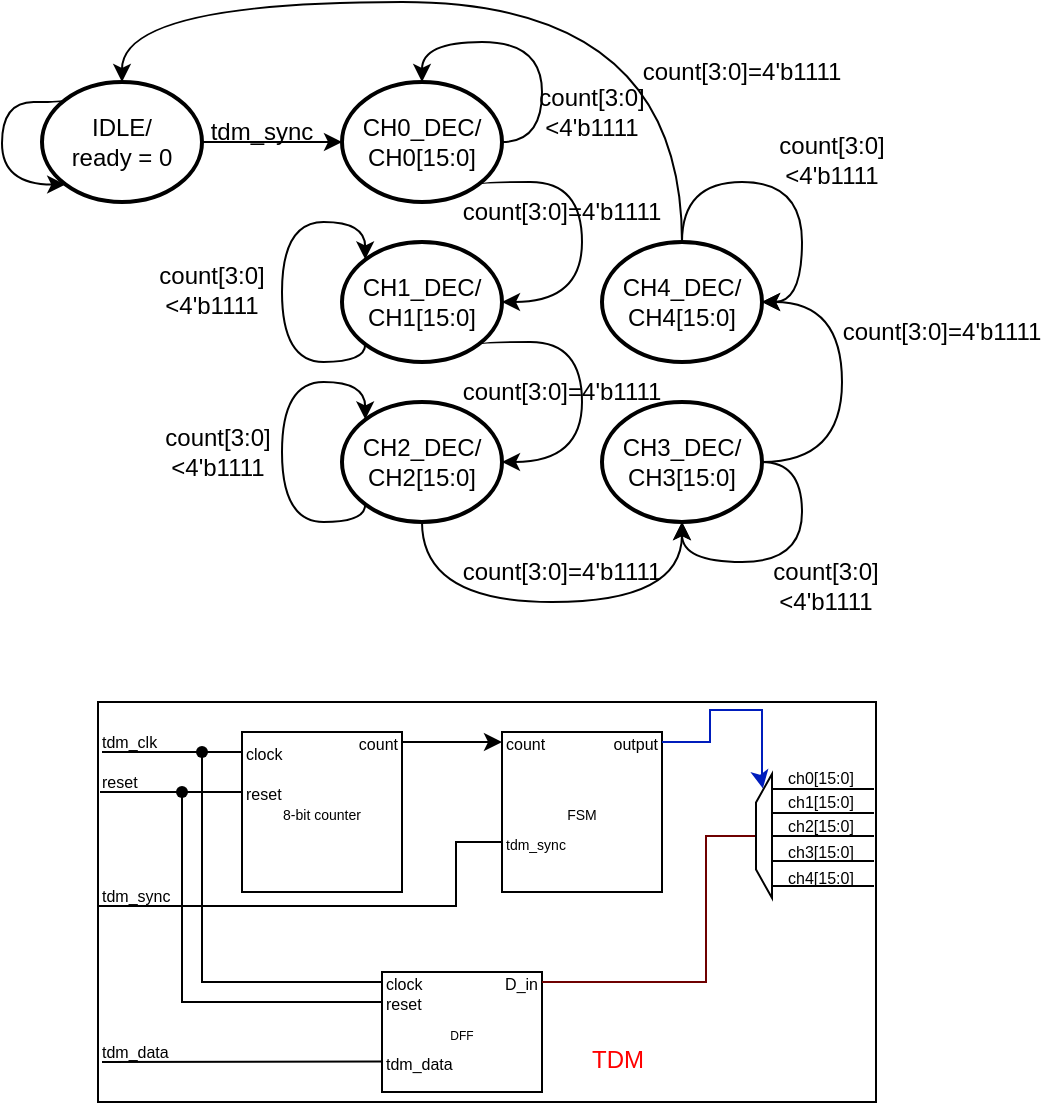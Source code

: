 <mxfile version="22.1.0" type="github">
  <diagram id="pO2yckjJLUHZ3hkfKYDs" name="Page-1">
    <mxGraphModel dx="1195" dy="1442" grid="1" gridSize="1" guides="1" tooltips="1" connect="1" arrows="1" fold="1" page="1" pageScale="1" pageWidth="1169" pageHeight="827" math="0" shadow="0">
      <root>
        <mxCell id="0" />
        <mxCell id="1" parent="0" />
        <mxCell id="-irzvPiJJPFumrXj4F0A-79" value="IDLE/&lt;br&gt;ready = 0" style="strokeWidth=2;html=1;shape=mxgraph.flowchart.start_2;whiteSpace=wrap;movable=1;resizable=1;rotatable=1;deletable=1;editable=1;locked=0;connectable=1;" parent="1" vertex="1">
          <mxGeometry x="300" y="30" width="80" height="60" as="geometry" />
        </mxCell>
        <mxCell id="-irzvPiJJPFumrXj4F0A-80" value="CH0_DEC/&lt;br&gt;CH0[15:0]" style="strokeWidth=2;html=1;shape=mxgraph.flowchart.start_2;whiteSpace=wrap;movable=1;resizable=1;rotatable=1;deletable=1;editable=1;locked=0;connectable=1;" parent="1" vertex="1">
          <mxGeometry x="450" y="30" width="80" height="60" as="geometry" />
        </mxCell>
        <mxCell id="-irzvPiJJPFumrXj4F0A-81" value="CH1_DEC/&lt;br&gt;CH1[15:0]" style="strokeWidth=2;html=1;shape=mxgraph.flowchart.start_2;whiteSpace=wrap;movable=1;resizable=1;rotatable=1;deletable=1;editable=1;locked=0;connectable=1;" parent="1" vertex="1">
          <mxGeometry x="450" y="110" width="80" height="60" as="geometry" />
        </mxCell>
        <mxCell id="-irzvPiJJPFumrXj4F0A-82" value="CH4_DEC/&lt;br&gt;CH4[15:0]" style="strokeWidth=2;html=1;shape=mxgraph.flowchart.start_2;whiteSpace=wrap;movable=1;resizable=1;rotatable=1;deletable=1;editable=1;locked=0;connectable=1;" parent="1" vertex="1">
          <mxGeometry x="580" y="110" width="80" height="60" as="geometry" />
        </mxCell>
        <mxCell id="-irzvPiJJPFumrXj4F0A-83" value="CH3_DEC/&lt;br&gt;CH3[15:0]" style="strokeWidth=2;html=1;shape=mxgraph.flowchart.start_2;whiteSpace=wrap;movable=1;resizable=1;rotatable=1;deletable=1;editable=1;locked=0;connectable=1;" parent="1" vertex="1">
          <mxGeometry x="580" y="190" width="80" height="60" as="geometry" />
        </mxCell>
        <mxCell id="-irzvPiJJPFumrXj4F0A-84" value="CH2_DEC/&lt;br&gt;CH2[15:0]" style="strokeWidth=2;html=1;shape=mxgraph.flowchart.start_2;whiteSpace=wrap;movable=1;resizable=1;rotatable=1;deletable=1;editable=1;locked=0;connectable=1;" parent="1" vertex="1">
          <mxGeometry x="450" y="190" width="80" height="60" as="geometry" />
        </mxCell>
        <mxCell id="-irzvPiJJPFumrXj4F0A-85" value="" style="endArrow=classic;html=1;rounded=0;edgeStyle=orthogonalEdgeStyle;curved=1;entryX=1;entryY=0.5;entryDx=0;entryDy=0;entryPerimeter=0;exitX=0.855;exitY=0.855;exitDx=0;exitDy=0;exitPerimeter=0;movable=1;resizable=1;rotatable=1;deletable=1;editable=1;locked=0;connectable=1;" parent="1" source="-irzvPiJJPFumrXj4F0A-80" target="-irzvPiJJPFumrXj4F0A-81" edge="1">
          <mxGeometry width="50" height="50" relative="1" as="geometry">
            <mxPoint x="580" y="50" as="sourcePoint" />
            <mxPoint x="676" y="50" as="targetPoint" />
            <Array as="points">
              <mxPoint x="518" y="80" />
              <mxPoint x="570" y="80" />
              <mxPoint x="570" y="140" />
            </Array>
          </mxGeometry>
        </mxCell>
        <mxCell id="-irzvPiJJPFumrXj4F0A-86" value="" style="endArrow=classic;html=1;rounded=0;edgeStyle=orthogonalEdgeStyle;curved=1;entryX=1;entryY=0.5;entryDx=0;entryDy=0;entryPerimeter=0;exitX=0.855;exitY=0.855;exitDx=0;exitDy=0;exitPerimeter=0;movable=1;resizable=1;rotatable=1;deletable=1;editable=1;locked=0;connectable=1;" parent="1" source="-irzvPiJJPFumrXj4F0A-81" target="-irzvPiJJPFumrXj4F0A-84" edge="1">
          <mxGeometry width="50" height="50" relative="1" as="geometry">
            <mxPoint x="530" y="160" as="sourcePoint" />
            <mxPoint x="530" y="240" as="targetPoint" />
            <Array as="points">
              <mxPoint x="518" y="160" />
              <mxPoint x="570" y="160" />
              <mxPoint x="570" y="220" />
            </Array>
          </mxGeometry>
        </mxCell>
        <mxCell id="-irzvPiJJPFumrXj4F0A-87" value="" style="endArrow=classic;html=1;rounded=0;edgeStyle=orthogonalEdgeStyle;curved=1;entryX=0.5;entryY=1;entryDx=0;entryDy=0;entryPerimeter=0;exitX=0.5;exitY=1;exitDx=0;exitDy=0;exitPerimeter=0;movable=1;resizable=1;rotatable=1;deletable=1;editable=1;locked=0;connectable=1;" parent="1" source="-irzvPiJJPFumrXj4F0A-84" target="-irzvPiJJPFumrXj4F0A-83" edge="1">
          <mxGeometry width="50" height="50" relative="1" as="geometry">
            <mxPoint x="528" y="171" as="sourcePoint" />
            <mxPoint x="540" y="230" as="targetPoint" />
            <Array as="points">
              <mxPoint x="490" y="290" />
              <mxPoint x="620" y="290" />
            </Array>
          </mxGeometry>
        </mxCell>
        <mxCell id="-irzvPiJJPFumrXj4F0A-88" value="" style="endArrow=classic;html=1;rounded=0;edgeStyle=orthogonalEdgeStyle;curved=1;exitX=1;exitY=0.5;exitDx=0;exitDy=0;exitPerimeter=0;entryX=1;entryY=0.5;entryDx=0;entryDy=0;entryPerimeter=0;movable=1;resizable=1;rotatable=1;deletable=1;editable=1;locked=0;connectable=1;" parent="1" source="-irzvPiJJPFumrXj4F0A-83" target="-irzvPiJJPFumrXj4F0A-82" edge="1">
          <mxGeometry width="50" height="50" relative="1" as="geometry">
            <mxPoint x="690" y="151" as="sourcePoint" />
            <mxPoint x="730" y="240" as="targetPoint" />
            <Array as="points">
              <mxPoint x="700" y="220" />
              <mxPoint x="700" y="140" />
            </Array>
          </mxGeometry>
        </mxCell>
        <mxCell id="-irzvPiJJPFumrXj4F0A-89" value="" style="endArrow=classic;html=1;rounded=0;entryX=0;entryY=0.5;entryDx=0;entryDy=0;entryPerimeter=0;exitX=1;exitY=0.5;exitDx=0;exitDy=0;exitPerimeter=0;movable=1;resizable=1;rotatable=1;deletable=1;editable=1;locked=0;connectable=1;" parent="1" source="-irzvPiJJPFumrXj4F0A-79" target="-irzvPiJJPFumrXj4F0A-80" edge="1">
          <mxGeometry width="50" height="50" relative="1" as="geometry">
            <mxPoint x="380" y="85" as="sourcePoint" />
            <mxPoint x="430" y="35" as="targetPoint" />
          </mxGeometry>
        </mxCell>
        <mxCell id="-irzvPiJJPFumrXj4F0A-90" value="" style="endArrow=classic;html=1;rounded=0;edgeStyle=orthogonalEdgeStyle;curved=1;exitX=0.5;exitY=0;exitDx=0;exitDy=0;exitPerimeter=0;entryX=0.5;entryY=0;entryDx=0;entryDy=0;entryPerimeter=0;movable=1;resizable=1;rotatable=1;deletable=1;editable=1;locked=0;connectable=1;" parent="1" source="-irzvPiJJPFumrXj4F0A-82" target="-irzvPiJJPFumrXj4F0A-79" edge="1">
          <mxGeometry width="50" height="50" relative="1" as="geometry">
            <mxPoint x="610" y="80" as="sourcePoint" />
            <mxPoint x="610" as="targetPoint" />
            <Array as="points">
              <mxPoint x="620" y="-10" />
              <mxPoint x="340" y="-10" />
            </Array>
          </mxGeometry>
        </mxCell>
        <mxCell id="-irzvPiJJPFumrXj4F0A-91" value="tdm_sync" style="text;html=1;strokeColor=none;fillColor=none;align=center;verticalAlign=middle;whiteSpace=wrap;rounded=0;movable=1;resizable=1;rotatable=1;deletable=1;editable=1;locked=0;connectable=1;" parent="1" vertex="1">
          <mxGeometry x="380" y="40" width="60" height="30" as="geometry" />
        </mxCell>
        <mxCell id="-irzvPiJJPFumrXj4F0A-92" value="" style="endArrow=classic;html=1;rounded=0;edgeStyle=orthogonalEdgeStyle;curved=1;entryX=0.145;entryY=0.855;entryDx=0;entryDy=0;entryPerimeter=0;exitX=0.145;exitY=0.145;exitDx=0;exitDy=0;exitPerimeter=0;movable=1;resizable=1;rotatable=1;deletable=1;editable=1;locked=0;connectable=1;" parent="1" source="-irzvPiJJPFumrXj4F0A-79" target="-irzvPiJJPFumrXj4F0A-79" edge="1">
          <mxGeometry width="50" height="50" relative="1" as="geometry">
            <mxPoint x="169.97" y="140" as="sourcePoint" />
            <mxPoint x="299.97" y="140" as="targetPoint" />
            <Array as="points">
              <mxPoint x="312" y="40" />
              <mxPoint x="280" y="40" />
              <mxPoint x="280" y="81" />
            </Array>
          </mxGeometry>
        </mxCell>
        <mxCell id="-irzvPiJJPFumrXj4F0A-95" value="count[3:0]=4&#39;b1111" style="text;html=1;strokeColor=none;fillColor=none;align=center;verticalAlign=middle;whiteSpace=wrap;rounded=0;movable=1;resizable=1;rotatable=1;deletable=1;editable=1;locked=0;connectable=1;" parent="1" vertex="1">
          <mxGeometry x="530" y="80" width="60" height="30" as="geometry" />
        </mxCell>
        <mxCell id="-irzvPiJJPFumrXj4F0A-96" value="count[3:0]=4&#39;b1111" style="text;html=1;strokeColor=none;fillColor=none;align=center;verticalAlign=middle;whiteSpace=wrap;rounded=0;movable=1;resizable=1;rotatable=1;deletable=1;editable=1;locked=0;connectable=1;" parent="1" vertex="1">
          <mxGeometry x="530" y="170" width="60" height="30" as="geometry" />
        </mxCell>
        <mxCell id="-irzvPiJJPFumrXj4F0A-97" value="count[3:0]=4&#39;b1111" style="text;html=1;strokeColor=none;fillColor=none;align=center;verticalAlign=middle;whiteSpace=wrap;rounded=0;movable=1;resizable=1;rotatable=1;deletable=1;editable=1;locked=0;connectable=1;" parent="1" vertex="1">
          <mxGeometry x="530" y="260" width="60" height="30" as="geometry" />
        </mxCell>
        <mxCell id="-irzvPiJJPFumrXj4F0A-98" value="count[3:0]=4&#39;b1111" style="text;html=1;strokeColor=none;fillColor=none;align=center;verticalAlign=middle;whiteSpace=wrap;rounded=0;movable=1;resizable=1;rotatable=1;deletable=1;editable=1;locked=0;connectable=1;" parent="1" vertex="1">
          <mxGeometry x="720" y="140" width="60" height="30" as="geometry" />
        </mxCell>
        <mxCell id="-irzvPiJJPFumrXj4F0A-99" value="count[3:0]=4&#39;b1111" style="text;html=1;strokeColor=none;fillColor=none;align=center;verticalAlign=middle;whiteSpace=wrap;rounded=0;movable=1;resizable=1;rotatable=1;deletable=1;editable=1;locked=0;connectable=1;" parent="1" vertex="1">
          <mxGeometry x="620" y="10" width="60" height="30" as="geometry" />
        </mxCell>
        <mxCell id="-irzvPiJJPFumrXj4F0A-100" value="" style="endArrow=classic;html=1;rounded=0;edgeStyle=orthogonalEdgeStyle;curved=1;exitX=1;exitY=0.5;exitDx=0;exitDy=0;exitPerimeter=0;entryX=0.5;entryY=0;entryDx=0;entryDy=0;entryPerimeter=0;movable=1;resizable=1;rotatable=1;deletable=1;editable=1;locked=0;connectable=1;" parent="1" source="-irzvPiJJPFumrXj4F0A-80" target="-irzvPiJJPFumrXj4F0A-80" edge="1">
          <mxGeometry width="50" height="50" relative="1" as="geometry">
            <mxPoint x="630" y="120" as="sourcePoint" />
            <mxPoint x="350" y="40" as="targetPoint" />
            <Array as="points">
              <mxPoint x="550" y="60" />
              <mxPoint x="550" y="10" />
              <mxPoint x="490" y="10" />
            </Array>
          </mxGeometry>
        </mxCell>
        <mxCell id="-irzvPiJJPFumrXj4F0A-101" value="" style="endArrow=classic;html=1;rounded=0;edgeStyle=orthogonalEdgeStyle;curved=1;exitX=0.145;exitY=0.855;exitDx=0;exitDy=0;exitPerimeter=0;entryX=0.145;entryY=0.145;entryDx=0;entryDy=0;entryPerimeter=0;movable=1;resizable=1;rotatable=1;deletable=1;editable=1;locked=0;connectable=1;" parent="1" source="-irzvPiJJPFumrXj4F0A-81" target="-irzvPiJJPFumrXj4F0A-81" edge="1">
          <mxGeometry width="50" height="50" relative="1" as="geometry">
            <mxPoint x="400.03" y="260" as="sourcePoint" />
            <mxPoint x="360.03" y="230" as="targetPoint" />
            <Array as="points">
              <mxPoint x="462" y="170" />
              <mxPoint x="420" y="170" />
              <mxPoint x="420" y="100" />
              <mxPoint x="462" y="100" />
            </Array>
          </mxGeometry>
        </mxCell>
        <mxCell id="-irzvPiJJPFumrXj4F0A-102" value="" style="endArrow=classic;html=1;rounded=0;edgeStyle=orthogonalEdgeStyle;curved=1;exitX=0.145;exitY=0.855;exitDx=0;exitDy=0;exitPerimeter=0;entryX=0.145;entryY=0.145;entryDx=0;entryDy=0;entryPerimeter=0;movable=1;resizable=1;rotatable=1;deletable=1;editable=1;locked=0;connectable=1;" parent="1" source="-irzvPiJJPFumrXj4F0A-84" target="-irzvPiJJPFumrXj4F0A-84" edge="1">
          <mxGeometry width="50" height="50" relative="1" as="geometry">
            <mxPoint x="440" y="241" as="sourcePoint" />
            <mxPoint x="440" y="199" as="targetPoint" />
            <Array as="points">
              <mxPoint x="462" y="250" />
              <mxPoint x="420" y="250" />
              <mxPoint x="420" y="180" />
              <mxPoint x="462" y="180" />
            </Array>
          </mxGeometry>
        </mxCell>
        <mxCell id="-irzvPiJJPFumrXj4F0A-103" value="" style="endArrow=classic;html=1;rounded=0;edgeStyle=orthogonalEdgeStyle;curved=1;exitX=1;exitY=0.5;exitDx=0;exitDy=0;exitPerimeter=0;entryX=0.5;entryY=1;entryDx=0;entryDy=0;entryPerimeter=0;movable=1;resizable=1;rotatable=1;deletable=1;editable=1;locked=0;connectable=1;" parent="1" source="-irzvPiJJPFumrXj4F0A-83" target="-irzvPiJJPFumrXj4F0A-83" edge="1">
          <mxGeometry width="50" height="50" relative="1" as="geometry">
            <mxPoint x="740" y="220" as="sourcePoint" />
            <mxPoint x="700" y="190" as="targetPoint" />
            <Array as="points">
              <mxPoint x="680" y="220" />
              <mxPoint x="680" y="270" />
              <mxPoint x="620" y="270" />
            </Array>
          </mxGeometry>
        </mxCell>
        <mxCell id="-irzvPiJJPFumrXj4F0A-104" value="" style="endArrow=classic;html=1;rounded=0;edgeStyle=orthogonalEdgeStyle;curved=1;exitX=0.5;exitY=0;exitDx=0;exitDy=0;exitPerimeter=0;entryX=1;entryY=0.5;entryDx=0;entryDy=0;entryPerimeter=0;movable=1;resizable=1;rotatable=1;deletable=1;editable=1;locked=0;connectable=1;" parent="1" source="-irzvPiJJPFumrXj4F0A-82" target="-irzvPiJJPFumrXj4F0A-82" edge="1">
          <mxGeometry width="50" height="50" relative="1" as="geometry">
            <mxPoint x="710" y="70" as="sourcePoint" />
            <mxPoint x="670" y="100" as="targetPoint" />
            <Array as="points">
              <mxPoint x="620" y="80" />
              <mxPoint x="680" y="80" />
              <mxPoint x="680" y="140" />
            </Array>
          </mxGeometry>
        </mxCell>
        <mxCell id="-irzvPiJJPFumrXj4F0A-75" value="" style="rounded=0;whiteSpace=wrap;html=1;" parent="1" vertex="1">
          <mxGeometry x="328" y="340" width="389" height="200" as="geometry" />
        </mxCell>
        <mxCell id="-irzvPiJJPFumrXj4F0A-76" value="&lt;font style=&quot;font-size: 7px;&quot;&gt;FSM&lt;/font&gt;" style="rounded=0;whiteSpace=wrap;html=1;movable=1;resizable=1;rotatable=1;deletable=1;editable=1;locked=0;connectable=1;container=0;" parent="1" vertex="1">
          <mxGeometry x="530" y="355" width="80" height="80" as="geometry" />
        </mxCell>
        <mxCell id="-irzvPiJJPFumrXj4F0A-78" value="&lt;font style=&quot;font-size: 8px;&quot;&gt;count&lt;/font&gt;" style="text;html=1;strokeColor=none;fillColor=none;align=left;verticalAlign=middle;whiteSpace=wrap;rounded=0;movable=1;resizable=1;rotatable=1;deletable=1;editable=1;locked=0;connectable=1;container=0;" parent="1" vertex="1">
          <mxGeometry x="530" y="355" width="60" height="10" as="geometry" />
        </mxCell>
        <mxCell id="-irzvPiJJPFumrXj4F0A-105" value="&lt;font style=&quot;font-size: 7px;&quot;&gt;tdm_sync&lt;/font&gt;" style="text;html=1;strokeColor=none;fillColor=none;align=left;verticalAlign=middle;whiteSpace=wrap;rounded=0;movable=1;resizable=1;rotatable=1;deletable=1;editable=1;locked=0;connectable=1;container=0;" parent="1" vertex="1">
          <mxGeometry x="530" y="405" width="60" height="10" as="geometry" />
        </mxCell>
        <mxCell id="PHXaZqlkiY236tPAjjlE-12" style="edgeStyle=orthogonalEdgeStyle;rounded=0;orthogonalLoop=1;jettySize=auto;html=1;exitX=1;exitY=0.5;exitDx=0;exitDy=0;fillColor=#0050ef;strokeColor=#001DBC;entryX=0.116;entryY=0.427;entryDx=0;entryDy=0;entryPerimeter=0;" edge="1" parent="1" source="-irzvPiJJPFumrXj4F0A-106" target="PHXaZqlkiY236tPAjjlE-14">
          <mxGeometry relative="1" as="geometry">
            <mxPoint x="597" y="347" as="sourcePoint" />
            <mxPoint x="635" y="389" as="targetPoint" />
            <Array as="points">
              <mxPoint x="634" y="360" />
              <mxPoint x="634" y="344" />
              <mxPoint x="660" y="344" />
              <mxPoint x="660" y="381" />
              <mxPoint x="660" y="381" />
            </Array>
          </mxGeometry>
        </mxCell>
        <mxCell id="-irzvPiJJPFumrXj4F0A-106" value="&lt;font style=&quot;font-size: 8px;&quot;&gt;output&lt;/font&gt;" style="text;html=1;strokeColor=none;fillColor=none;align=right;verticalAlign=middle;whiteSpace=wrap;rounded=0;movable=1;resizable=1;rotatable=1;deletable=1;editable=1;locked=0;connectable=1;container=0;" parent="1" vertex="1">
          <mxGeometry x="550" y="355" width="60" height="10" as="geometry" />
        </mxCell>
        <mxCell id="-irzvPiJJPFumrXj4F0A-117" value="&lt;font style=&quot;font-size: 6px;&quot;&gt;DFF&lt;/font&gt;" style="rounded=0;whiteSpace=wrap;html=1;movable=1;resizable=1;rotatable=1;deletable=1;editable=1;locked=0;connectable=1;container=0;" parent="1" vertex="1">
          <mxGeometry x="470" y="475" width="80" height="60" as="geometry" />
        </mxCell>
        <mxCell id="-irzvPiJJPFumrXj4F0A-118" value="&lt;font style=&quot;font-size: 7px;&quot;&gt;8-bit counter&lt;/font&gt;" style="rounded=0;whiteSpace=wrap;html=1;movable=1;resizable=1;rotatable=1;deletable=1;editable=1;locked=0;connectable=1;container=0;" parent="1" vertex="1">
          <mxGeometry x="400" y="355" width="80" height="80" as="geometry" />
        </mxCell>
        <mxCell id="-irzvPiJJPFumrXj4F0A-119" value="&lt;font style=&quot;font-size: 8px;&quot;&gt;clock&lt;/font&gt;" style="text;html=1;strokeColor=none;fillColor=none;align=left;verticalAlign=middle;whiteSpace=wrap;rounded=0;movable=1;resizable=1;rotatable=1;deletable=1;editable=1;locked=0;connectable=1;container=0;" parent="1" vertex="1">
          <mxGeometry x="400" y="360" width="60" height="10" as="geometry" />
        </mxCell>
        <mxCell id="-irzvPiJJPFumrXj4F0A-120" value="&lt;span style=&quot;font-size: 8px;&quot;&gt;reset&lt;/span&gt;" style="text;html=1;strokeColor=none;fillColor=none;align=left;verticalAlign=middle;whiteSpace=wrap;rounded=0;movable=1;resizable=1;rotatable=1;deletable=1;editable=1;locked=0;connectable=1;container=0;" parent="1" vertex="1">
          <mxGeometry x="400" y="380" width="60" height="10" as="geometry" />
        </mxCell>
        <mxCell id="PHXaZqlkiY236tPAjjlE-7" style="edgeStyle=orthogonalEdgeStyle;rounded=0;orthogonalLoop=1;jettySize=auto;html=1;entryX=0;entryY=0.5;entryDx=0;entryDy=0;" edge="1" parent="1" source="-irzvPiJJPFumrXj4F0A-121" target="-irzvPiJJPFumrXj4F0A-78">
          <mxGeometry relative="1" as="geometry">
            <mxPoint x="519.784" y="373" as="targetPoint" />
          </mxGeometry>
        </mxCell>
        <mxCell id="-irzvPiJJPFumrXj4F0A-121" value="&lt;span style=&quot;font-size: 8px;&quot;&gt;count&lt;/span&gt;" style="text;html=1;strokeColor=none;fillColor=none;align=right;verticalAlign=middle;whiteSpace=wrap;rounded=0;movable=1;resizable=1;rotatable=1;deletable=1;editable=1;locked=0;connectable=1;container=0;" parent="1" vertex="1">
          <mxGeometry x="420" y="355" width="60" height="10" as="geometry" />
        </mxCell>
        <mxCell id="-irzvPiJJPFumrXj4F0A-122" value="&lt;font style=&quot;font-size: 8px;&quot;&gt;clock&lt;/font&gt;" style="text;html=1;strokeColor=none;fillColor=none;align=left;verticalAlign=middle;whiteSpace=wrap;rounded=0;movable=1;resizable=1;rotatable=1;deletable=1;editable=1;locked=0;connectable=1;container=0;" parent="1" vertex="1">
          <mxGeometry x="470" y="475" width="60" height="10" as="geometry" />
        </mxCell>
        <mxCell id="-irzvPiJJPFumrXj4F0A-123" value="&lt;span style=&quot;font-size: 8px;&quot;&gt;reset&lt;/span&gt;" style="text;html=1;strokeColor=none;fillColor=none;align=left;verticalAlign=middle;whiteSpace=wrap;rounded=0;movable=1;resizable=1;rotatable=1;deletable=1;editable=1;locked=0;connectable=1;container=0;" parent="1" vertex="1">
          <mxGeometry x="470" y="485" width="60" height="10" as="geometry" />
        </mxCell>
        <mxCell id="-irzvPiJJPFumrXj4F0A-124" value="&lt;font style=&quot;font-size: 8px;&quot;&gt;tdm_data&lt;/font&gt;" style="text;html=1;strokeColor=none;fillColor=none;align=left;verticalAlign=middle;whiteSpace=wrap;rounded=0;movable=1;resizable=1;rotatable=1;deletable=1;editable=1;locked=0;connectable=1;container=0;" parent="1" vertex="1">
          <mxGeometry x="470" y="515" width="60" height="10" as="geometry" />
        </mxCell>
        <mxCell id="-irzvPiJJPFumrXj4F0A-125" value="" style="endArrow=none;html=1;rounded=0;endFill=0;movable=1;resizable=1;rotatable=1;deletable=1;editable=1;locked=0;connectable=1;entryX=0.005;entryY=0.515;entryDx=0;entryDy=0;entryPerimeter=0;" parent="1" edge="1" target="PHXaZqlkiY236tPAjjlE-1">
          <mxGeometry width="50" height="50" relative="1" as="geometry">
            <mxPoint x="330" y="365" as="sourcePoint" />
            <mxPoint x="400" y="364.76" as="targetPoint" />
          </mxGeometry>
        </mxCell>
        <mxCell id="-irzvPiJJPFumrXj4F0A-129" value="" style="endArrow=none;html=1;rounded=0;endFill=0;movable=1;resizable=1;rotatable=1;deletable=1;editable=1;locked=0;connectable=1;" parent="1" edge="1" source="PHXaZqlkiY236tPAjjlE-4">
          <mxGeometry width="50" height="50" relative="1" as="geometry">
            <mxPoint x="370" y="492" as="sourcePoint" />
            <mxPoint x="370" y="385" as="targetPoint" />
          </mxGeometry>
        </mxCell>
        <mxCell id="-irzvPiJJPFumrXj4F0A-134" value="" style="endArrow=none;html=1;rounded=0;endFill=0;movable=1;resizable=1;rotatable=1;deletable=1;editable=1;locked=0;connectable=1;" parent="1" edge="1">
          <mxGeometry width="50" height="50" relative="1" as="geometry">
            <mxPoint x="330" y="520" as="sourcePoint" />
            <mxPoint x="470" y="519.76" as="targetPoint" />
          </mxGeometry>
        </mxCell>
        <mxCell id="PHXaZqlkiY236tPAjjlE-13" style="edgeStyle=orthogonalEdgeStyle;rounded=0;orthogonalLoop=1;jettySize=auto;html=1;exitX=1;exitY=0.5;exitDx=0;exitDy=0;entryX=0.5;entryY=1;entryDx=0;entryDy=0;fillColor=#a20025;strokeColor=#6F0000;endArrow=none;endFill=0;" edge="1" parent="1" source="-irzvPiJJPFumrXj4F0A-135" target="PHXaZqlkiY236tPAjjlE-14">
          <mxGeometry relative="1" as="geometry">
            <mxPoint x="648.75" y="395.0" as="targetPoint" />
            <Array as="points">
              <mxPoint x="632" y="480" />
              <mxPoint x="632" y="407" />
            </Array>
          </mxGeometry>
        </mxCell>
        <mxCell id="-irzvPiJJPFumrXj4F0A-135" value="&lt;span style=&quot;font-size: 8px;&quot;&gt;D_in&lt;/span&gt;" style="text;html=1;strokeColor=none;fillColor=none;align=right;verticalAlign=middle;whiteSpace=wrap;rounded=0;movable=1;resizable=1;rotatable=1;deletable=1;editable=1;locked=0;connectable=1;container=0;" parent="1" vertex="1">
          <mxGeometry x="490" y="475" width="60" height="10" as="geometry" />
        </mxCell>
        <mxCell id="-irzvPiJJPFumrXj4F0A-139" value="&lt;span style=&quot;font-size: 8px;&quot;&gt;ch4[15:0]&lt;/span&gt;" style="text;html=1;strokeColor=none;fillColor=none;align=left;verticalAlign=middle;whiteSpace=wrap;rounded=0;movable=1;resizable=1;rotatable=1;deletable=1;editable=1;locked=0;connectable=1;container=0;" parent="1" vertex="1">
          <mxGeometry x="671" y="422" width="60" height="10" as="geometry" />
        </mxCell>
        <mxCell id="-irzvPiJJPFumrXj4F0A-140" value="&lt;span style=&quot;font-size: 8px;&quot;&gt;ch3[15:0]&lt;/span&gt;" style="text;html=1;strokeColor=none;fillColor=none;align=left;verticalAlign=middle;whiteSpace=wrap;rounded=0;movable=1;resizable=1;rotatable=1;deletable=1;editable=1;locked=0;connectable=1;container=0;" parent="1" vertex="1">
          <mxGeometry x="671" y="409" width="60" height="10" as="geometry" />
        </mxCell>
        <mxCell id="-irzvPiJJPFumrXj4F0A-141" value="&lt;span style=&quot;font-size: 8px;&quot;&gt;ch1[15:0]&lt;/span&gt;" style="text;html=1;strokeColor=none;fillColor=none;align=left;verticalAlign=middle;whiteSpace=wrap;rounded=0;movable=1;resizable=1;rotatable=1;deletable=1;editable=1;locked=0;connectable=1;container=0;" parent="1" vertex="1">
          <mxGeometry x="671" y="384" width="60" height="10" as="geometry" />
        </mxCell>
        <mxCell id="-irzvPiJJPFumrXj4F0A-142" value="&lt;span style=&quot;font-size: 8px;&quot;&gt;ch2[15:0]&lt;/span&gt;" style="text;html=1;strokeColor=none;fillColor=none;align=left;verticalAlign=middle;whiteSpace=wrap;rounded=0;movable=1;resizable=1;rotatable=1;deletable=1;editable=1;locked=0;connectable=1;container=0;" parent="1" vertex="1">
          <mxGeometry x="671" y="396" width="60" height="10" as="geometry" />
        </mxCell>
        <mxCell id="-irzvPiJJPFumrXj4F0A-143" value="&lt;span style=&quot;font-size: 8px;&quot;&gt;ch0[15:0]&lt;/span&gt;" style="text;html=1;strokeColor=none;fillColor=none;align=left;verticalAlign=middle;whiteSpace=wrap;rounded=0;movable=1;resizable=1;rotatable=1;deletable=1;editable=1;locked=0;connectable=1;container=0;" parent="1" vertex="1">
          <mxGeometry x="671" y="372" width="60" height="10" as="geometry" />
        </mxCell>
        <mxCell id="PHXaZqlkiY236tPAjjlE-9" style="edgeStyle=orthogonalEdgeStyle;rounded=0;orthogonalLoop=1;jettySize=auto;html=1;exitX=0;exitY=1;exitDx=0;exitDy=0;entryX=0;entryY=0.5;entryDx=0;entryDy=0;endArrow=none;endFill=0;" edge="1" parent="1" source="-irzvPiJJPFumrXj4F0A-144" target="-irzvPiJJPFumrXj4F0A-105">
          <mxGeometry relative="1" as="geometry">
            <Array as="points">
              <mxPoint x="507" y="442" />
              <mxPoint x="507" y="410" />
            </Array>
          </mxGeometry>
        </mxCell>
        <mxCell id="-irzvPiJJPFumrXj4F0A-144" value="&lt;span style=&quot;font-size: 8px;&quot;&gt;tdm_sync&lt;/span&gt;" style="text;html=1;strokeColor=none;fillColor=none;align=left;verticalAlign=middle;whiteSpace=wrap;rounded=0;movable=1;resizable=1;rotatable=1;deletable=1;editable=1;locked=0;connectable=1;container=0;" parent="1" vertex="1">
          <mxGeometry x="328" y="431" width="60" height="10" as="geometry" />
        </mxCell>
        <mxCell id="-irzvPiJJPFumrXj4F0A-145" value="&lt;span style=&quot;font-size: 8px;&quot;&gt;tdm_data&lt;/span&gt;" style="text;html=1;strokeColor=none;fillColor=none;align=left;verticalAlign=middle;whiteSpace=wrap;rounded=0;movable=1;resizable=1;rotatable=1;deletable=1;editable=1;locked=0;connectable=1;container=0;" parent="1" vertex="1">
          <mxGeometry x="328" y="509" width="60" height="10" as="geometry" />
        </mxCell>
        <mxCell id="-irzvPiJJPFumrXj4F0A-146" value="&lt;span style=&quot;font-size: 8px;&quot;&gt;tdm_clk&lt;/span&gt;" style="text;html=1;strokeColor=none;fillColor=none;align=left;verticalAlign=middle;whiteSpace=wrap;rounded=0;movable=1;resizable=1;rotatable=1;deletable=1;editable=1;locked=0;connectable=1;container=0;" parent="1" vertex="1">
          <mxGeometry x="328" y="354" width="60" height="10" as="geometry" />
        </mxCell>
        <mxCell id="-irzvPiJJPFumrXj4F0A-147" value="&lt;span style=&quot;font-size: 8px;&quot;&gt;reset&lt;/span&gt;" style="text;html=1;strokeColor=none;fillColor=none;align=left;verticalAlign=middle;whiteSpace=wrap;rounded=0;movable=1;resizable=1;rotatable=1;deletable=1;editable=1;locked=0;connectable=1;container=0;" parent="1" vertex="1">
          <mxGeometry x="328" y="374" width="60" height="10" as="geometry" />
        </mxCell>
        <mxCell id="-irzvPiJJPFumrXj4F0A-148" value="&lt;font color=&quot;#ff0000&quot;&gt;TDM&lt;/font&gt;" style="text;html=1;strokeColor=none;fillColor=none;align=center;verticalAlign=middle;whiteSpace=wrap;rounded=0;container=0;" parent="1" vertex="1">
          <mxGeometry x="558" y="504" width="60" height="30" as="geometry" />
        </mxCell>
        <mxCell id="PHXaZqlkiY236tPAjjlE-2" style="edgeStyle=orthogonalEdgeStyle;rounded=0;orthogonalLoop=1;jettySize=auto;html=1;entryX=0;entryY=0.5;entryDx=0;entryDy=0;endArrow=none;endFill=0;" edge="1" parent="1" source="PHXaZqlkiY236tPAjjlE-1" target="-irzvPiJJPFumrXj4F0A-119">
          <mxGeometry relative="1" as="geometry" />
        </mxCell>
        <mxCell id="PHXaZqlkiY236tPAjjlE-3" style="edgeStyle=orthogonalEdgeStyle;rounded=0;orthogonalLoop=1;jettySize=auto;html=1;entryX=0;entryY=0.5;entryDx=0;entryDy=0;endArrow=none;endFill=0;" edge="1" parent="1" source="PHXaZqlkiY236tPAjjlE-1" target="-irzvPiJJPFumrXj4F0A-122">
          <mxGeometry relative="1" as="geometry">
            <mxPoint x="435" y="473" as="targetPoint" />
            <Array as="points">
              <mxPoint x="380" y="480" />
            </Array>
          </mxGeometry>
        </mxCell>
        <mxCell id="PHXaZqlkiY236tPAjjlE-1" value="" style="shape=waypoint;sketch=0;fillStyle=solid;size=6;pointerEvents=1;points=[];fillColor=none;resizable=0;rotatable=0;perimeter=centerPerimeter;snapToPoint=1;" vertex="1" parent="1">
          <mxGeometry x="370" y="355" width="20" height="20" as="geometry" />
        </mxCell>
        <mxCell id="PHXaZqlkiY236tPAjjlE-6" style="edgeStyle=orthogonalEdgeStyle;rounded=0;orthogonalLoop=1;jettySize=auto;html=1;entryX=0;entryY=0.5;entryDx=0;entryDy=0;endArrow=none;endFill=0;" edge="1" parent="1" source="PHXaZqlkiY236tPAjjlE-4" target="-irzvPiJJPFumrXj4F0A-120">
          <mxGeometry relative="1" as="geometry">
            <mxPoint x="394" y="386" as="targetPoint" />
          </mxGeometry>
        </mxCell>
        <mxCell id="PHXaZqlkiY236tPAjjlE-11" style="edgeStyle=orthogonalEdgeStyle;rounded=0;orthogonalLoop=1;jettySize=auto;html=1;entryX=0;entryY=0.5;entryDx=0;entryDy=0;endArrow=none;endFill=0;" edge="1" parent="1" source="PHXaZqlkiY236tPAjjlE-4" target="-irzvPiJJPFumrXj4F0A-123">
          <mxGeometry relative="1" as="geometry">
            <Array as="points">
              <mxPoint x="370" y="490" />
            </Array>
          </mxGeometry>
        </mxCell>
        <mxCell id="PHXaZqlkiY236tPAjjlE-4" value="" style="shape=waypoint;sketch=0;fillStyle=solid;size=6;pointerEvents=1;points=[];fillColor=none;resizable=0;rotatable=0;perimeter=centerPerimeter;snapToPoint=1;" vertex="1" parent="1">
          <mxGeometry x="360" y="375" width="20" height="20" as="geometry" />
        </mxCell>
        <mxCell id="PHXaZqlkiY236tPAjjlE-8" style="edgeStyle=orthogonalEdgeStyle;rounded=0;orthogonalLoop=1;jettySize=auto;html=1;exitX=0;exitY=1;exitDx=0;exitDy=0;entryX=0.008;entryY=0.539;entryDx=0;entryDy=0;entryPerimeter=0;endArrow=none;endFill=0;" edge="1" parent="1">
          <mxGeometry relative="1" as="geometry">
            <mxPoint x="329" y="385" as="sourcePoint" />
            <mxPoint x="369" y="386" as="targetPoint" />
            <Array as="points">
              <mxPoint x="369" y="385" />
            </Array>
          </mxGeometry>
        </mxCell>
        <mxCell id="PHXaZqlkiY236tPAjjlE-16" style="edgeStyle=orthogonalEdgeStyle;rounded=0;orthogonalLoop=1;jettySize=auto;html=1;exitX=0.5;exitY=0;exitDx=0;exitDy=0;endArrow=none;endFill=0;" edge="1" parent="1">
          <mxGeometry relative="1" as="geometry">
            <mxPoint x="716" y="407" as="targetPoint" />
            <mxPoint x="665" y="407" as="sourcePoint" />
          </mxGeometry>
        </mxCell>
        <mxCell id="PHXaZqlkiY236tPAjjlE-18" style="edgeStyle=orthogonalEdgeStyle;rounded=0;orthogonalLoop=1;jettySize=auto;html=1;exitX=0.25;exitY=1;exitDx=0;exitDy=0;exitPerimeter=0;endArrow=none;endFill=0;" edge="1" parent="1">
          <mxGeometry relative="1" as="geometry">
            <mxPoint x="716" y="383.533" as="targetPoint" />
            <mxPoint x="665" y="383.5" as="sourcePoint" />
          </mxGeometry>
        </mxCell>
        <mxCell id="PHXaZqlkiY236tPAjjlE-19" style="edgeStyle=orthogonalEdgeStyle;rounded=0;orthogonalLoop=1;jettySize=auto;html=1;exitX=0.75;exitY=1;exitDx=0;exitDy=0;exitPerimeter=0;endArrow=none;endFill=0;" edge="1" parent="1">
          <mxGeometry relative="1" as="geometry">
            <mxPoint x="716" y="419.467" as="targetPoint" />
            <mxPoint x="665.0" y="419.5" as="sourcePoint" />
          </mxGeometry>
        </mxCell>
        <mxCell id="PHXaZqlkiY236tPAjjlE-20" style="edgeStyle=orthogonalEdgeStyle;rounded=0;orthogonalLoop=1;jettySize=auto;html=1;exitX=1;exitY=1;exitDx=0;exitDy=0;exitPerimeter=0;endArrow=none;endFill=0;" edge="1" parent="1">
          <mxGeometry relative="1" as="geometry">
            <mxPoint x="716" y="432" as="targetPoint" />
            <mxPoint x="665.0" y="432.0" as="sourcePoint" />
          </mxGeometry>
        </mxCell>
        <mxCell id="PHXaZqlkiY236tPAjjlE-14" value="" style="verticalLabelPosition=middle;verticalAlign=middle;html=1;shape=trapezoid;perimeter=trapezoidPerimeter;whiteSpace=wrap;size=0.23;arcSize=10;flipV=1;labelPosition=center;align=center;rotation=90;points=[[0,0,0,0,0],[0,0.25,0,0,0],[0,0.5,0,0,0],[0,0.75,0,0,0],[0,1,0,0,0],[0.25,0,0,0,0],[0.25,1,0,0,0],[0.48,0,0,0,-19],[0.5,0,0,0,0],[0.5,1,0,0,0],[0.75,0,0,0,0],[0.75,1,0,0,0],[1,0,0,0,0],[1,0.25,0,0,0],[1,0.33,0,0,0],[1,0.5,0,0,0],[1,0.67,0,0,0],[1,0.75,0,0,0],[1,1,0,0,0]];" vertex="1" parent="1">
          <mxGeometry x="630" y="403" width="62" height="8" as="geometry" />
        </mxCell>
        <mxCell id="PHXaZqlkiY236tPAjjlE-22" style="edgeStyle=orthogonalEdgeStyle;rounded=0;orthogonalLoop=1;jettySize=auto;html=1;exitX=0.75;exitY=1;exitDx=0;exitDy=0;exitPerimeter=0;endArrow=none;endFill=0;" edge="1" parent="1">
          <mxGeometry relative="1" as="geometry">
            <mxPoint x="716" y="395.467" as="targetPoint" />
            <mxPoint x="665.0" y="395.5" as="sourcePoint" />
          </mxGeometry>
        </mxCell>
        <mxCell id="PHXaZqlkiY236tPAjjlE-24" value="count[3:0]&amp;lt;4&#39;b1111" style="text;html=1;strokeColor=none;fillColor=none;align=center;verticalAlign=middle;whiteSpace=wrap;rounded=0;movable=1;resizable=1;rotatable=1;deletable=1;editable=1;locked=0;connectable=1;" vertex="1" parent="1">
          <mxGeometry x="545" y="30" width="60" height="30" as="geometry" />
        </mxCell>
        <mxCell id="PHXaZqlkiY236tPAjjlE-26" value="count[3:0]&amp;lt;4&#39;b1111" style="text;html=1;strokeColor=none;fillColor=none;align=center;verticalAlign=middle;whiteSpace=wrap;rounded=0;movable=1;resizable=1;rotatable=1;deletable=1;editable=1;locked=0;connectable=1;" vertex="1" parent="1">
          <mxGeometry x="355" y="119" width="60" height="30" as="geometry" />
        </mxCell>
        <mxCell id="PHXaZqlkiY236tPAjjlE-27" value="count[3:0]&amp;lt;4&#39;b1111" style="text;html=1;strokeColor=none;fillColor=none;align=center;verticalAlign=middle;whiteSpace=wrap;rounded=0;movable=1;resizable=1;rotatable=1;deletable=1;editable=1;locked=0;connectable=1;" vertex="1" parent="1">
          <mxGeometry x="358" y="200" width="60" height="30" as="geometry" />
        </mxCell>
        <mxCell id="PHXaZqlkiY236tPAjjlE-28" value="count[3:0]&amp;lt;4&#39;b1111" style="text;html=1;strokeColor=none;fillColor=none;align=center;verticalAlign=middle;whiteSpace=wrap;rounded=0;movable=1;resizable=1;rotatable=1;deletable=1;editable=1;locked=0;connectable=1;" vertex="1" parent="1">
          <mxGeometry x="662" y="267" width="60" height="30" as="geometry" />
        </mxCell>
        <mxCell id="PHXaZqlkiY236tPAjjlE-29" value="count[3:0]&amp;lt;4&#39;b1111" style="text;html=1;strokeColor=none;fillColor=none;align=center;verticalAlign=middle;whiteSpace=wrap;rounded=0;movable=1;resizable=1;rotatable=1;deletable=1;editable=1;locked=0;connectable=1;" vertex="1" parent="1">
          <mxGeometry x="665" y="54" width="60" height="30" as="geometry" />
        </mxCell>
      </root>
    </mxGraphModel>
  </diagram>
</mxfile>
